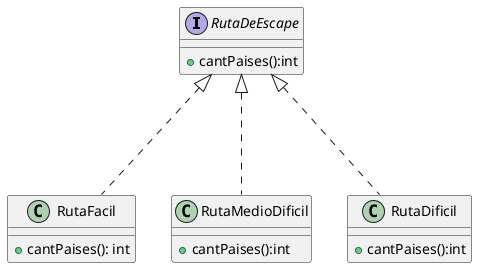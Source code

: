 @startuml

interface RutaDeEscape
{
    +cantPaises():int
}
class RutaFacil
{
    +cantPaises(): int
}
class RutaMedioDificil
{
    +cantPaises():int
}
class RutaDificil
{
    +cantPaises():int
}

RutaDeEscape <|... RutaFacil
RutaDeEscape <|... RutaMedioDificil
RutaDeEscape <|... RutaDificil
@enduml